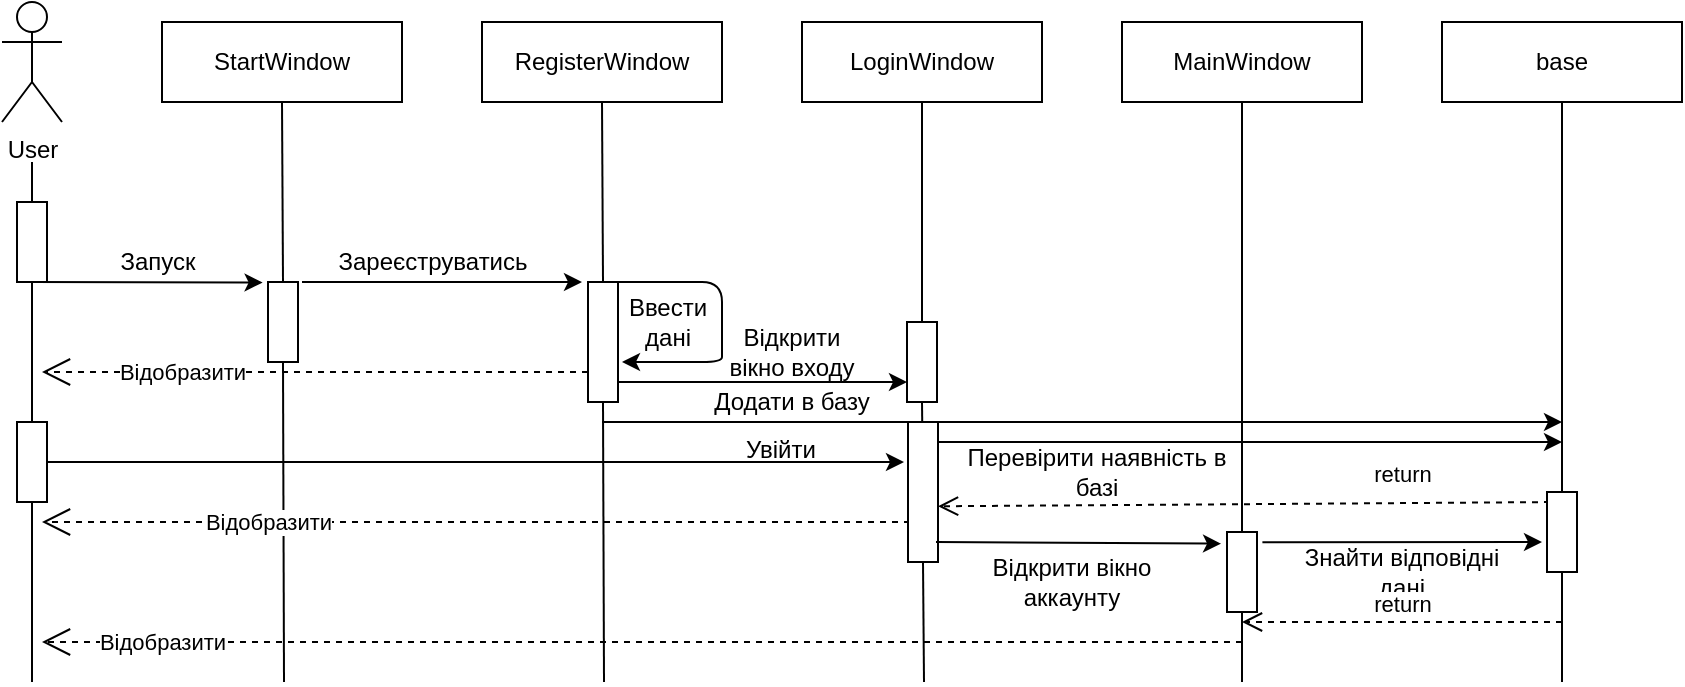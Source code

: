 <mxfile version="12.3.7" type="device" pages="1"><diagram id="jKofoyzAl1HSl1o_wnsL" name="Страница 1"><mxGraphModel dx="369" dy="304" grid="1" gridSize="10" guides="1" tooltips="1" connect="1" arrows="1" fold="1" page="1" pageScale="1" pageWidth="827" pageHeight="1169" math="0" shadow="0"><root><mxCell id="0"/><mxCell id="1" parent="0"/><mxCell id="d2x6lz0tso2hwadYh-F--1" value="User" style="shape=umlActor;verticalLabelPosition=bottom;labelBackgroundColor=#ffffff;verticalAlign=top;html=1;outlineConnect=0;" parent="1" vertex="1"><mxGeometry x="80" y="120" width="30" height="60" as="geometry"/></mxCell><mxCell id="d2x6lz0tso2hwadYh-F--2" value="StartWindow" style="rounded=0;whiteSpace=wrap;html=1;" parent="1" vertex="1"><mxGeometry x="160" y="130" width="120" height="40" as="geometry"/></mxCell><mxCell id="d2x6lz0tso2hwadYh-F--4" value="RegisterWindow" style="rounded=0;whiteSpace=wrap;html=1;" parent="1" vertex="1"><mxGeometry x="320" y="130" width="120" height="40" as="geometry"/></mxCell><mxCell id="d2x6lz0tso2hwadYh-F--5" value="LoginWindow" style="rounded=0;whiteSpace=wrap;html=1;" parent="1" vertex="1"><mxGeometry x="480" y="130" width="120" height="40" as="geometry"/></mxCell><mxCell id="d2x6lz0tso2hwadYh-F--6" value="MainWindow" style="rounded=0;whiteSpace=wrap;html=1;" parent="1" vertex="1"><mxGeometry x="640" y="130" width="120" height="40" as="geometry"/></mxCell><mxCell id="d2x6lz0tso2hwadYh-F--8" value="" style="rounded=0;whiteSpace=wrap;html=1;direction=south;" parent="1" vertex="1"><mxGeometry x="87.5" y="220" width="15" height="40" as="geometry"/></mxCell><mxCell id="d2x6lz0tso2hwadYh-F--9" value="" style="endArrow=none;html=1;entryX=0;entryY=0.5;entryDx=0;entryDy=0;" parent="1" target="d2x6lz0tso2hwadYh-F--8" edge="1"><mxGeometry width="50" height="50" relative="1" as="geometry"><mxPoint x="95" y="200" as="sourcePoint"/><mxPoint x="130" y="290" as="targetPoint"/></mxGeometry></mxCell><mxCell id="d2x6lz0tso2hwadYh-F--13" value="" style="endArrow=classic;html=1;exitX=1;exitY=0.5;exitDx=0;exitDy=0;entryX=0.007;entryY=1.18;entryDx=0;entryDy=0;entryPerimeter=0;" parent="1" source="d2x6lz0tso2hwadYh-F--8" target="d2x6lz0tso2hwadYh-F--15" edge="1"><mxGeometry width="50" height="50" relative="1" as="geometry"><mxPoint x="80" y="320" as="sourcePoint"/><mxPoint x="210" y="250" as="targetPoint"/></mxGeometry></mxCell><mxCell id="d2x6lz0tso2hwadYh-F--14" value="" style="endArrow=none;html=1;entryX=0.5;entryY=1;entryDx=0;entryDy=0;exitX=0;exitY=0.5;exitDx=0;exitDy=0;" parent="1" source="d2x6lz0tso2hwadYh-F--15" target="d2x6lz0tso2hwadYh-F--2" edge="1"><mxGeometry width="50" height="50" relative="1" as="geometry"><mxPoint x="220" y="220" as="sourcePoint"/><mxPoint x="130" y="280" as="targetPoint"/></mxGeometry></mxCell><mxCell id="d2x6lz0tso2hwadYh-F--15" value="" style="rounded=0;whiteSpace=wrap;html=1;direction=south;" parent="1" vertex="1"><mxGeometry x="213" y="260" width="15" height="40" as="geometry"/></mxCell><mxCell id="d2x6lz0tso2hwadYh-F--17" value="" style="endArrow=classic;html=1;" parent="1" edge="1"><mxGeometry width="50" height="50" relative="1" as="geometry"><mxPoint x="230" y="260" as="sourcePoint"/><mxPoint x="370" y="260" as="targetPoint"/></mxGeometry></mxCell><mxCell id="d2x6lz0tso2hwadYh-F--18" value="" style="endArrow=none;html=1;exitX=0.5;exitY=1;exitDx=0;exitDy=0;entryX=0;entryY=0.5;entryDx=0;entryDy=0;" parent="1" source="d2x6lz0tso2hwadYh-F--4" target="d2x6lz0tso2hwadYh-F--20" edge="1"><mxGeometry width="50" height="50" relative="1" as="geometry"><mxPoint x="388" y="250" as="sourcePoint"/><mxPoint x="380" y="240" as="targetPoint"/></mxGeometry></mxCell><mxCell id="d2x6lz0tso2hwadYh-F--20" value="" style="rounded=0;whiteSpace=wrap;html=1;direction=south;" parent="1" vertex="1"><mxGeometry x="373" y="260" width="15" height="60" as="geometry"/></mxCell><mxCell id="d2x6lz0tso2hwadYh-F--22" value="Зареєструватись" style="text;html=1;align=center;verticalAlign=middle;resizable=0;points=[];;autosize=1;" parent="1" vertex="1"><mxGeometry x="240" y="240" width="110" height="20" as="geometry"/></mxCell><mxCell id="d2x6lz0tso2hwadYh-F--23" value="" style="endArrow=classic;html=1;exitX=0;exitY=0.25;exitDx=0;exitDy=0;" parent="1" source="d2x6lz0tso2hwadYh-F--20" edge="1"><mxGeometry width="50" height="50" relative="1" as="geometry"><mxPoint x="250" y="370" as="sourcePoint"/><mxPoint x="390" y="300" as="targetPoint"/><Array as="points"><mxPoint x="440" y="260"/><mxPoint x="440" y="290"/><mxPoint x="440" y="300"/></Array></mxGeometry></mxCell><mxCell id="d2x6lz0tso2hwadYh-F--24" value="Ввести дані" style="text;html=1;strokeColor=none;fillColor=none;align=center;verticalAlign=middle;whiteSpace=wrap;rounded=0;" parent="1" vertex="1"><mxGeometry x="393" y="270" width="40" height="20" as="geometry"/></mxCell><mxCell id="d2x6lz0tso2hwadYh-F--26" value="" style="endArrow=classic;html=1;" parent="1" edge="1"><mxGeometry width="50" height="50" relative="1" as="geometry"><mxPoint x="380" y="330" as="sourcePoint"/><mxPoint x="860" y="330" as="targetPoint"/></mxGeometry></mxCell><mxCell id="d2x6lz0tso2hwadYh-F--27" value="" style="endArrow=none;html=1;entryX=0.5;entryY=1;entryDx=0;entryDy=0;" parent="1" target="d2x6lz0tso2hwadYh-F--5" edge="1"><mxGeometry width="50" height="50" relative="1" as="geometry"><mxPoint x="540" y="280" as="sourcePoint"/><mxPoint x="580" y="230" as="targetPoint"/></mxGeometry></mxCell><mxCell id="d2x6lz0tso2hwadYh-F--28" value="" style="rounded=0;whiteSpace=wrap;html=1;direction=south;" parent="1" vertex="1"><mxGeometry x="532.5" y="280" width="15" height="40" as="geometry"/></mxCell><mxCell id="d2x6lz0tso2hwadYh-F--30" value="Увійти" style="text;html=1;" parent="1" vertex="1"><mxGeometry x="450" y="330" width="60" height="30" as="geometry"/></mxCell><mxCell id="d2x6lz0tso2hwadYh-F--31" value="" style="endArrow=classic;html=1;" parent="1" edge="1"><mxGeometry width="50" height="50" relative="1" as="geometry"><mxPoint x="100" y="350" as="sourcePoint"/><mxPoint x="531" y="350" as="targetPoint"/></mxGeometry></mxCell><mxCell id="d2x6lz0tso2hwadYh-F--32" value="Додати в базу" style="text;html=1;strokeColor=none;fillColor=none;align=center;verticalAlign=middle;whiteSpace=wrap;rounded=0;" parent="1" vertex="1"><mxGeometry x="430" y="310" width="90" height="20" as="geometry"/></mxCell><mxCell id="d2x6lz0tso2hwadYh-F--33" value="" style="endArrow=none;html=1;entryX=0.5;entryY=1;entryDx=0;entryDy=0;" parent="1" target="d2x6lz0tso2hwadYh-F--6" edge="1"><mxGeometry width="50" height="50" relative="1" as="geometry"><mxPoint x="700" y="310" as="sourcePoint"/><mxPoint x="750" y="215" as="targetPoint"/></mxGeometry></mxCell><mxCell id="d2x6lz0tso2hwadYh-F--34" value="" style="endArrow=none;html=1;entryX=1;entryY=0.5;entryDx=0;entryDy=0;" parent="1" target="d2x6lz0tso2hwadYh-F--8" edge="1" source="9prxs_dMLGF1yDufVdIo-10"><mxGeometry width="50" height="50" relative="1" as="geometry"><mxPoint x="95" y="420" as="sourcePoint"/><mxPoint x="130" y="340" as="targetPoint"/></mxGeometry></mxCell><mxCell id="d2x6lz0tso2hwadYh-F--35" value="" style="endArrow=none;html=1;entryX=1;entryY=0.5;entryDx=0;entryDy=0;" parent="1" target="d2x6lz0tso2hwadYh-F--15" edge="1"><mxGeometry width="50" height="50" relative="1" as="geometry"><mxPoint x="221" y="460" as="sourcePoint"/><mxPoint x="130" y="460" as="targetPoint"/></mxGeometry></mxCell><mxCell id="d2x6lz0tso2hwadYh-F--36" value="" style="endArrow=none;html=1;entryX=1;entryY=0.5;entryDx=0;entryDy=0;" parent="1" target="d2x6lz0tso2hwadYh-F--20" edge="1"><mxGeometry width="50" height="50" relative="1" as="geometry"><mxPoint x="381" y="460" as="sourcePoint"/><mxPoint x="310" y="460" as="targetPoint"/></mxGeometry></mxCell><mxCell id="d2x6lz0tso2hwadYh-F--37" value="" style="endArrow=none;html=1;entryX=1;entryY=0.5;entryDx=0;entryDy=0;" parent="1" target="d2x6lz0tso2hwadYh-F--28" edge="1" source="9prxs_dMLGF1yDufVdIo-17"><mxGeometry width="50" height="50" relative="1" as="geometry"><mxPoint x="540" y="440" as="sourcePoint"/><mxPoint x="500" y="460" as="targetPoint"/></mxGeometry></mxCell><mxCell id="d2x6lz0tso2hwadYh-F--38" value="" style="endArrow=none;html=1;" parent="1" edge="1" source="9prxs_dMLGF1yDufVdIo-34"><mxGeometry width="50" height="50" relative="1" as="geometry"><mxPoint x="699.5" y="440" as="sourcePoint"/><mxPoint x="700" y="310" as="targetPoint"/></mxGeometry></mxCell><mxCell id="d2x6lz0tso2hwadYh-F--42" value="Відобразити" style="endArrow=open;endSize=12;dashed=1;html=1;exitX=0.75;exitY=1;exitDx=0;exitDy=0;" parent="1" source="d2x6lz0tso2hwadYh-F--20" edge="1"><mxGeometry x="0.487" width="160" relative="1" as="geometry"><mxPoint x="80" y="460" as="sourcePoint"/><mxPoint x="100" y="305" as="targetPoint"/><mxPoint as="offset"/></mxGeometry></mxCell><mxCell id="d2x6lz0tso2hwadYh-F--44" value="" style="endArrow=none;html=1;entryX=1;entryY=0.5;entryDx=0;entryDy=0;" parent="1" edge="1"><mxGeometry width="50" height="50" relative="1" as="geometry"><mxPoint x="95" y="460" as="sourcePoint"/><mxPoint x="95" y="420" as="targetPoint"/></mxGeometry></mxCell><mxCell id="d2x6lz0tso2hwadYh-F--45" value="Відобразити" style="endArrow=open;endSize=12;dashed=1;html=1;" parent="1" edge="1"><mxGeometry x="0.487" width="160" relative="1" as="geometry"><mxPoint x="540" y="380" as="sourcePoint"/><mxPoint x="100" y="380" as="targetPoint"/><mxPoint as="offset"/></mxGeometry></mxCell><mxCell id="d2x6lz0tso2hwadYh-F--49" value="Відобразити" style="endArrow=open;endSize=12;dashed=1;html=1;" parent="1" edge="1"><mxGeometry x="0.8" width="160" relative="1" as="geometry"><mxPoint x="700" y="440" as="sourcePoint"/><mxPoint x="100" y="440" as="targetPoint"/><mxPoint as="offset"/></mxGeometry></mxCell><mxCell id="9prxs_dMLGF1yDufVdIo-1" value="Запуск" style="text;html=1;strokeColor=none;fillColor=none;align=center;verticalAlign=middle;whiteSpace=wrap;rounded=0;" vertex="1" parent="1"><mxGeometry x="138" y="240" width="40" height="20" as="geometry"/></mxCell><mxCell id="9prxs_dMLGF1yDufVdIo-3" value="base" style="rounded=0;whiteSpace=wrap;html=1;" vertex="1" parent="1"><mxGeometry x="800" y="130" width="120" height="40" as="geometry"/></mxCell><mxCell id="9prxs_dMLGF1yDufVdIo-4" value="" style="endArrow=none;html=1;entryX=0.5;entryY=1;entryDx=0;entryDy=0;" edge="1" parent="1" source="9prxs_dMLGF1yDufVdIo-30" target="9prxs_dMLGF1yDufVdIo-3"><mxGeometry width="50" height="50" relative="1" as="geometry"><mxPoint x="860" y="440" as="sourcePoint"/><mxPoint x="910" y="220" as="targetPoint"/></mxGeometry></mxCell><mxCell id="9prxs_dMLGF1yDufVdIo-7" value="" style="endArrow=classic;html=1;entryX=0.75;entryY=1;entryDx=0;entryDy=0;" edge="1" parent="1" target="d2x6lz0tso2hwadYh-F--28"><mxGeometry width="50" height="50" relative="1" as="geometry"><mxPoint x="388" y="310" as="sourcePoint"/><mxPoint x="340" y="460" as="targetPoint"/></mxGeometry></mxCell><mxCell id="9prxs_dMLGF1yDufVdIo-8" value="Відкрити вікно входу" style="text;html=1;strokeColor=none;fillColor=none;align=center;verticalAlign=middle;whiteSpace=wrap;rounded=0;" vertex="1" parent="1"><mxGeometry x="440" y="285" width="70" height="20" as="geometry"/></mxCell><mxCell id="9prxs_dMLGF1yDufVdIo-10" value="" style="rounded=0;whiteSpace=wrap;html=1;direction=south;" vertex="1" parent="1"><mxGeometry x="87.5" y="330" width="15" height="40" as="geometry"/></mxCell><mxCell id="9prxs_dMLGF1yDufVdIo-11" value="" style="endArrow=none;html=1;entryX=1;entryY=0.5;entryDx=0;entryDy=0;" edge="1" parent="1" target="9prxs_dMLGF1yDufVdIo-10"><mxGeometry width="50" height="50" relative="1" as="geometry"><mxPoint x="95" y="420" as="sourcePoint"/><mxPoint x="95" y="260" as="targetPoint"/></mxGeometry></mxCell><mxCell id="9prxs_dMLGF1yDufVdIo-16" value="" style="endArrow=classic;html=1;" edge="1" parent="1"><mxGeometry width="50" height="50" relative="1" as="geometry"><mxPoint x="540" y="340" as="sourcePoint"/><mxPoint x="860" y="340" as="targetPoint"/></mxGeometry></mxCell><mxCell id="9prxs_dMLGF1yDufVdIo-17" value="" style="rounded=0;whiteSpace=wrap;html=1;direction=south;" vertex="1" parent="1"><mxGeometry x="533" y="330" width="15" height="70" as="geometry"/></mxCell><mxCell id="9prxs_dMLGF1yDufVdIo-18" value="" style="endArrow=none;html=1;entryX=1;entryY=0.5;entryDx=0;entryDy=0;" edge="1" parent="1" target="9prxs_dMLGF1yDufVdIo-17"><mxGeometry width="50" height="50" relative="1" as="geometry"><mxPoint x="541" y="460" as="sourcePoint"/><mxPoint x="540" y="320" as="targetPoint"/></mxGeometry></mxCell><mxCell id="9prxs_dMLGF1yDufVdIo-21" value="Перевірити наявність в базі" style="text;html=1;strokeColor=none;fillColor=none;align=center;verticalAlign=middle;whiteSpace=wrap;rounded=0;" vertex="1" parent="1"><mxGeometry x="555" y="345" width="145" height="20" as="geometry"/></mxCell><mxCell id="9prxs_dMLGF1yDufVdIo-22" value="return" style="html=1;verticalAlign=bottom;endArrow=open;dashed=1;endSize=8;entryX=0.602;entryY=-0.001;entryDx=0;entryDy=0;entryPerimeter=0;" edge="1" parent="1" target="9prxs_dMLGF1yDufVdIo-17"><mxGeometry x="-0.487" y="-6" relative="1" as="geometry"><mxPoint x="860" y="370" as="sourcePoint"/><mxPoint x="548" y="369" as="targetPoint"/><mxPoint as="offset"/></mxGeometry></mxCell><mxCell id="9prxs_dMLGF1yDufVdIo-26" value="" style="endArrow=classic;html=1;entryX=0.146;entryY=1.199;entryDx=0;entryDy=0;entryPerimeter=0;" edge="1" parent="1" target="9prxs_dMLGF1yDufVdIo-34"><mxGeometry width="50" height="50" relative="1" as="geometry"><mxPoint x="547" y="390" as="sourcePoint"/><mxPoint x="700" y="390" as="targetPoint"/></mxGeometry></mxCell><mxCell id="9prxs_dMLGF1yDufVdIo-27" value="Відкрити вікно аккаунту" style="text;html=1;strokeColor=none;fillColor=none;align=center;verticalAlign=middle;whiteSpace=wrap;rounded=0;" vertex="1" parent="1"><mxGeometry x="555" y="400" width="120" height="20" as="geometry"/></mxCell><mxCell id="9prxs_dMLGF1yDufVdIo-30" value="" style="rounded=0;whiteSpace=wrap;html=1;direction=south;" vertex="1" parent="1"><mxGeometry x="852.5" y="365" width="15" height="40" as="geometry"/></mxCell><mxCell id="9prxs_dMLGF1yDufVdIo-31" value="" style="endArrow=none;html=1;entryX=1;entryY=0.5;entryDx=0;entryDy=0;" edge="1" parent="1" target="9prxs_dMLGF1yDufVdIo-30"><mxGeometry width="50" height="50" relative="1" as="geometry"><mxPoint x="860" y="460" as="sourcePoint"/><mxPoint x="860" y="170" as="targetPoint"/></mxGeometry></mxCell><mxCell id="9prxs_dMLGF1yDufVdIo-32" value="" style="endArrow=classic;html=1;exitX=0.128;exitY=-0.18;exitDx=0;exitDy=0;exitPerimeter=0;" edge="1" parent="1" source="9prxs_dMLGF1yDufVdIo-34"><mxGeometry width="50" height="50" relative="1" as="geometry"><mxPoint x="700" y="390" as="sourcePoint"/><mxPoint x="850" y="390" as="targetPoint"/></mxGeometry></mxCell><mxCell id="9prxs_dMLGF1yDufVdIo-33" value="Знайти відповідні дані" style="text;html=1;strokeColor=none;fillColor=none;align=center;verticalAlign=middle;whiteSpace=wrap;rounded=0;" vertex="1" parent="1"><mxGeometry x="720" y="395" width="120" height="20" as="geometry"/></mxCell><mxCell id="9prxs_dMLGF1yDufVdIo-34" value="" style="rounded=0;whiteSpace=wrap;html=1;direction=south;" vertex="1" parent="1"><mxGeometry x="692.5" y="385" width="15" height="40" as="geometry"/></mxCell><mxCell id="9prxs_dMLGF1yDufVdIo-35" value="" style="endArrow=none;html=1;" edge="1" parent="1" target="9prxs_dMLGF1yDufVdIo-34"><mxGeometry width="50" height="50" relative="1" as="geometry"><mxPoint x="700" y="460" as="sourcePoint"/><mxPoint x="700" y="310" as="targetPoint"/></mxGeometry></mxCell><mxCell id="9prxs_dMLGF1yDufVdIo-36" value="return" style="html=1;verticalAlign=bottom;endArrow=open;dashed=1;endSize=8;" edge="1" parent="1"><mxGeometry relative="1" as="geometry"><mxPoint x="860" y="430" as="sourcePoint"/><mxPoint x="700" y="430" as="targetPoint"/></mxGeometry></mxCell></root></mxGraphModel></diagram></mxfile>